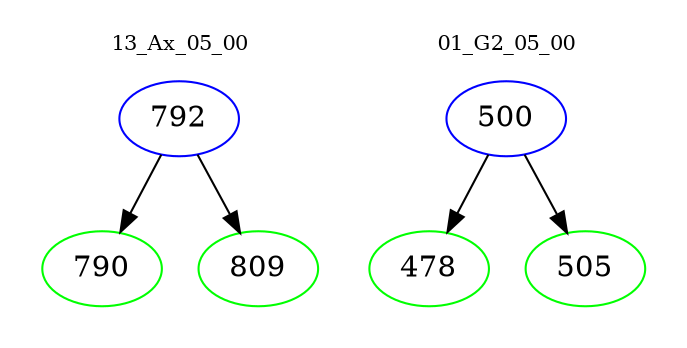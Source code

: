 digraph{
subgraph cluster_0 {
color = white
label = "13_Ax_05_00";
fontsize=10;
T0_792 [label="792", color="blue"]
T0_792 -> T0_790 [color="black"]
T0_790 [label="790", color="green"]
T0_792 -> T0_809 [color="black"]
T0_809 [label="809", color="green"]
}
subgraph cluster_1 {
color = white
label = "01_G2_05_00";
fontsize=10;
T1_500 [label="500", color="blue"]
T1_500 -> T1_478 [color="black"]
T1_478 [label="478", color="green"]
T1_500 -> T1_505 [color="black"]
T1_505 [label="505", color="green"]
}
}
